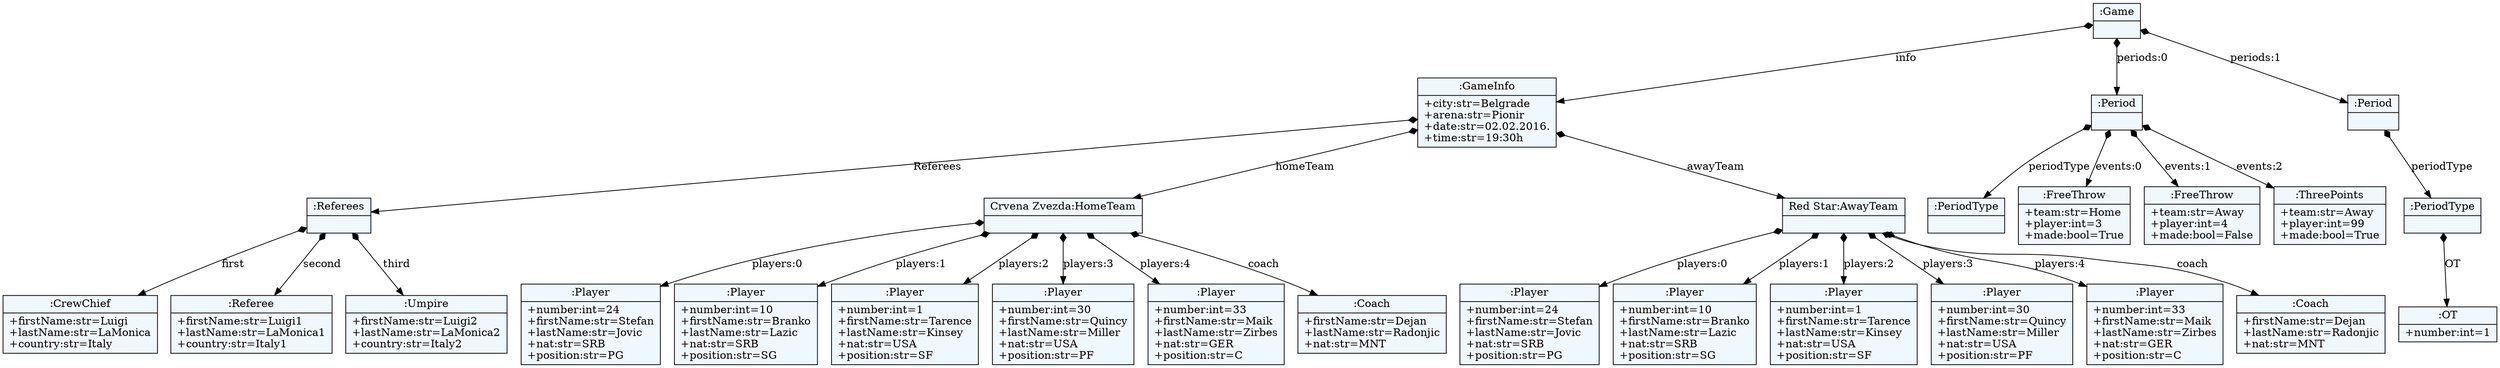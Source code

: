 
    digraph xtext {
    fontname = "Bitstream Vera Sans"
    fontsize = 8
    node[
        shape=record,
        style=filled,
        fillcolor=aliceblue
    ]
    edge[dir=black,arrowtail=empty]


53840432 -> 53838480 [label="info" arrowtail=diamond dir=both]
53838480 -> 53838192 [label="Referees" arrowtail=diamond dir=both]
53838192 -> 53840144 [label="first" arrowtail=diamond dir=both]
53840144[label="{:CrewChief|+firstName:str=Luigi\l+lastName:str=LaMonica\l+country:str=Italy\l}"]
53838192 -> 53839088 [label="second" arrowtail=diamond dir=both]
53839088[label="{:Referee|+firstName:str=Luigi1\l+lastName:str=LaMonica1\l+country:str=Italy1\l}"]
53838192 -> 53839120 [label="third" arrowtail=diamond dir=both]
53839120[label="{:Umpire|+firstName:str=Luigi2\l+lastName:str=LaMonica2\l+country:str=Italy2\l}"]
53838192[label="{:Referees|}"]
53838480 -> 53839504 [label="homeTeam" arrowtail=diamond dir=both]
53839504 -> 53838576 [label="players:0" arrowtail=diamond dir=both]
53838576[label="{:Player|+number:int=24\l+firstName:str=Stefan\l+lastName:str=Jovic\l+nat:str=SRB\l+position:str=PG\l}"]
53839504 -> 53840208 [label="players:1" arrowtail=diamond dir=both]
53840208[label="{:Player|+number:int=10\l+firstName:str=Branko\l+lastName:str=Lazic\l+nat:str=SRB\l+position:str=SG\l}"]
53839504 -> 53837968 [label="players:2" arrowtail=diamond dir=both]
53837968[label="{:Player|+number:int=1\l+firstName:str=Tarence\l+lastName:str=Kinsey\l+nat:str=USA\l+position:str=SF\l}"]
53839504 -> 53839312 [label="players:3" arrowtail=diamond dir=both]
53839312[label="{:Player|+number:int=30\l+firstName:str=Quincy\l+lastName:str=Miller\l+nat:str=USA\l+position:str=PF\l}"]
53839504 -> 53840016 [label="players:4" arrowtail=diamond dir=both]
53840016[label="{:Player|+number:int=33\l+firstName:str=Maik\l+lastName:str=Zirbes\l+nat:str=GER\l+position:str=C\l}"]
53839504 -> 53839184 [label="coach" arrowtail=diamond dir=both]
53839184[label="{:Coach|+firstName:str=Dejan\l+lastName:str=Radonjic\l+nat:str=MNT\l}"]
53839504[label="{Crvena Zvezda:HomeTeam|}"]
53838480 -> 53840112 [label="awayTeam" arrowtail=diamond dir=both]
53840112 -> 53838160 [label="players:0" arrowtail=diamond dir=both]
53838160[label="{:Player|+number:int=24\l+firstName:str=Stefan\l+lastName:str=Jovic\l+nat:str=SRB\l+position:str=PG\l}"]
53840112 -> 53840048 [label="players:1" arrowtail=diamond dir=both]
53840048[label="{:Player|+number:int=10\l+firstName:str=Branko\l+lastName:str=Lazic\l+nat:str=SRB\l+position:str=SG\l}"]
53840112 -> 53839632 [label="players:2" arrowtail=diamond dir=both]
53839632[label="{:Player|+number:int=1\l+firstName:str=Tarence\l+lastName:str=Kinsey\l+nat:str=USA\l+position:str=SF\l}"]
53840112 -> 53839344 [label="players:3" arrowtail=diamond dir=both]
53839344[label="{:Player|+number:int=30\l+firstName:str=Quincy\l+lastName:str=Miller\l+nat:str=USA\l+position:str=PF\l}"]
53840112 -> 53839408 [label="players:4" arrowtail=diamond dir=both]
53839408[label="{:Player|+number:int=33\l+firstName:str=Maik\l+lastName:str=Zirbes\l+nat:str=GER\l+position:str=C\l}"]
53840112 -> 53838960 [label="coach" arrowtail=diamond dir=both]
53838960[label="{:Coach|+firstName:str=Dejan\l+lastName:str=Radonjic\l+nat:str=MNT\l}"]
53840112[label="{Red Star:AwayTeam|}"]
53838480[label="{:GameInfo|+city:str=Belgrade\l+arena:str=Pionir\l+date:str=02.02.2016.\l+time:str=19:30h\l}"]
53840432 -> 53838288 [label="periods:0" arrowtail=diamond dir=both]
53838288 -> 53838032 [label="periodType" arrowtail=diamond dir=both]
53838032[label="{:PeriodType|}"]
53838288 -> 53838896 [label="events:0" arrowtail=diamond dir=both]
53838896[label="{:FreeThrow|+team:str=Home\l+player:int=3\l+made:bool=True\l}"]
53838288 -> 53838928 [label="events:1" arrowtail=diamond dir=both]
53838928[label="{:FreeThrow|+team:str=Away\l+player:int=4\l+made:bool=False\l}"]
53838288 -> 53838864 [label="events:2" arrowtail=diamond dir=both]
53838864[label="{:ThreePoints|+team:str=Away\l+player:int=99\l+made:bool=True\l}"]
53838288[label="{:Period|}"]
53840432 -> 53838352 [label="periods:1" arrowtail=diamond dir=both]
53838352 -> 53839248 [label="periodType" arrowtail=diamond dir=both]
53839248 -> 53822352 [label="OT" arrowtail=diamond dir=both]
53822352[label="{:OT|+number:int=1\l}"]
53839248[label="{:PeriodType|}"]
53838352[label="{:Period|}"]
53840432[label="{:Game|}"]

}

